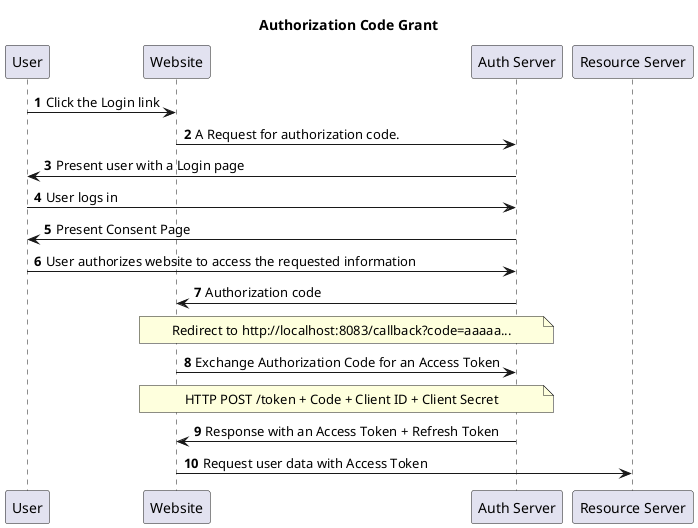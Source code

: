 @startuml
title Authorization Code Grant
autonumber
User -> Website: Click the Login link
Website -> "Auth Server": A Request for authorization code.
"Auth Server" -> User: Present user with a Login page
User -> "Auth Server": User logs in
"Auth Server" -> User: Present Consent Page
User -> "Auth Server": User authorizes website to access the requested information

"Auth Server" -> Website: Authorization code
note over "Auth Server", Website
Redirect to http://localhost:8083/callback?code=aaaaa...
end note
Website -> "Auth Server": Exchange Authorization Code for an Access Token
note over "Auth Server", Website
HTTP POST /token + Code + Client ID + Client Secret
end note
"Auth Server" -> Website: Response with an Access Token + Refresh Token
Website -> "Resource Server": Request user data with Access Token
@enduml